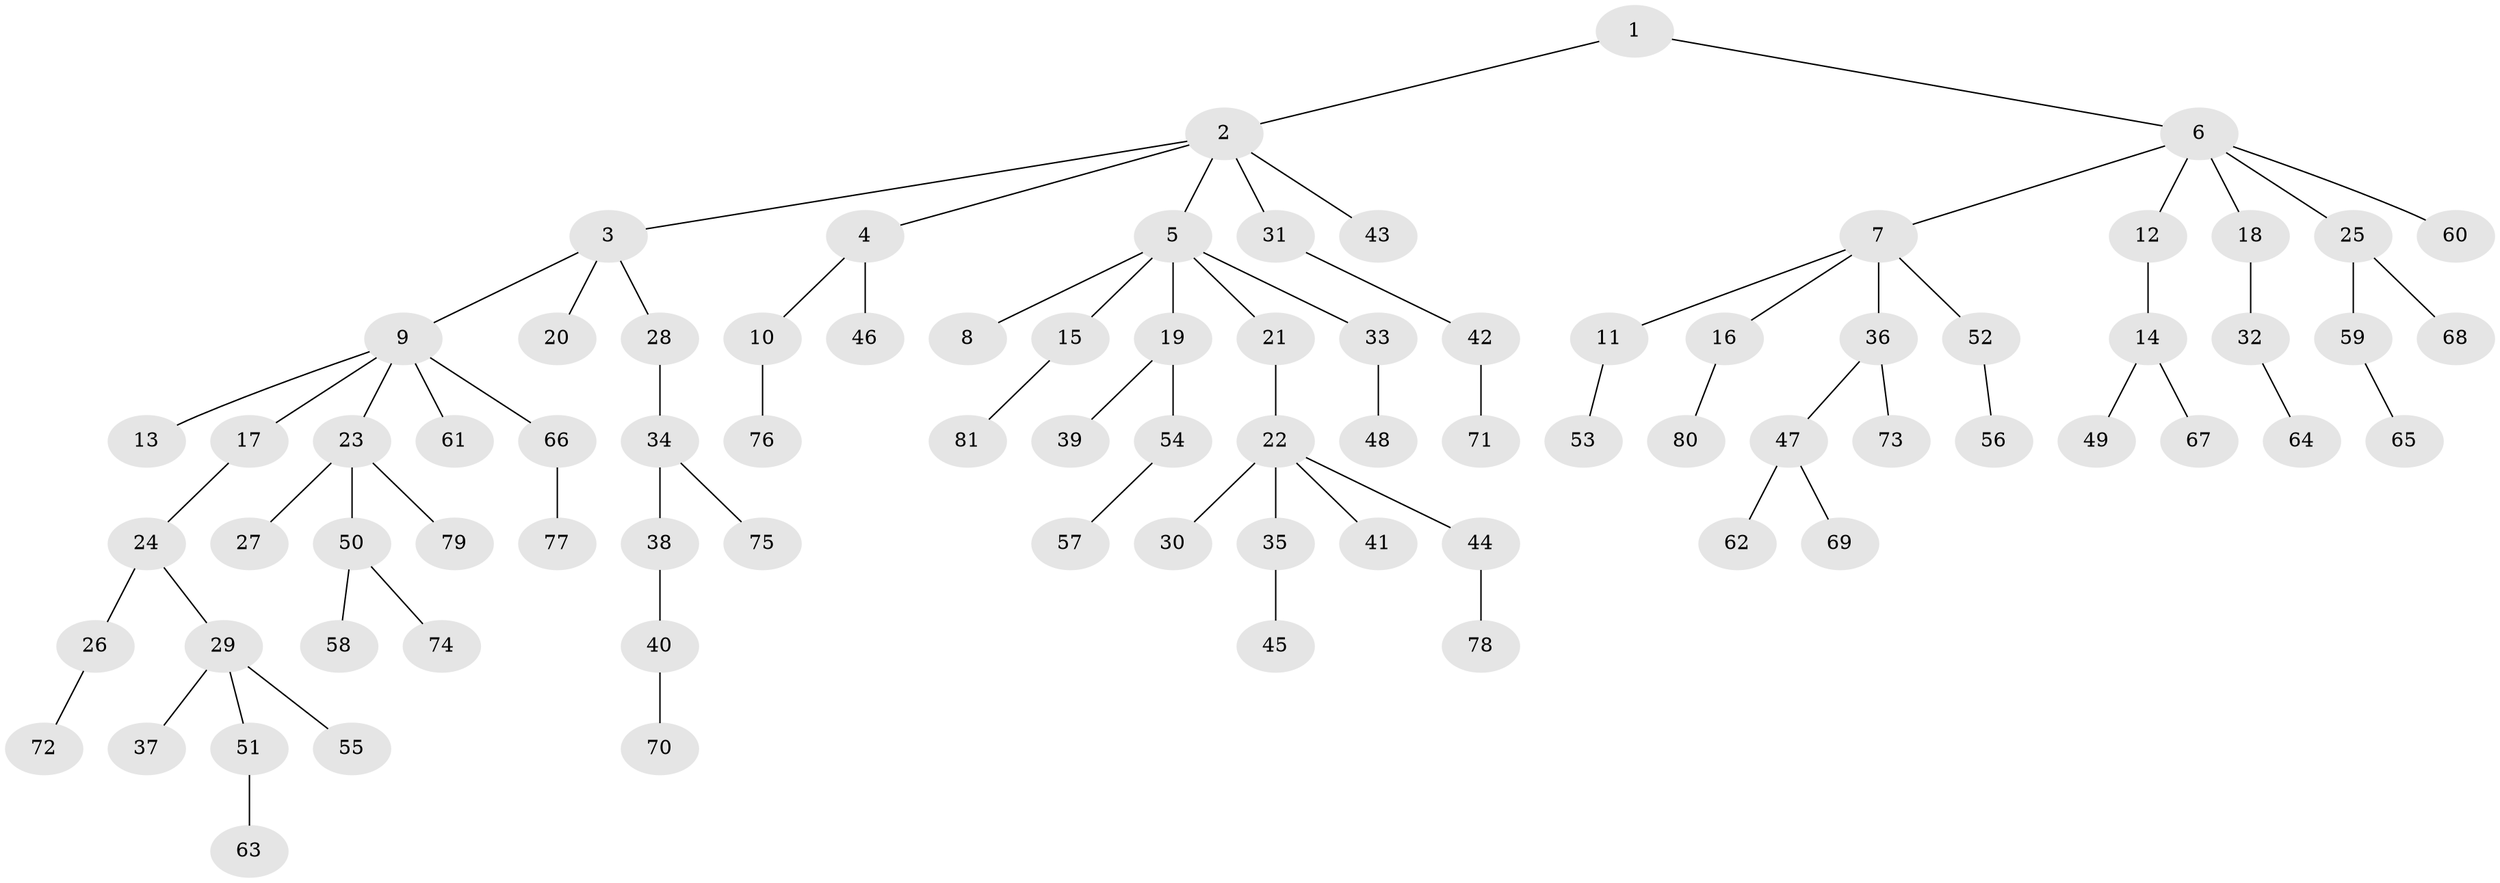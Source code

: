 // coarse degree distribution, {3: 0.12280701754385964, 2: 0.3157894736842105, 5: 0.08771929824561403, 4: 0.017543859649122806, 1: 0.45614035087719296}
// Generated by graph-tools (version 1.1) at 2025/37/03/04/25 23:37:19]
// undirected, 81 vertices, 80 edges
graph export_dot {
  node [color=gray90,style=filled];
  1;
  2;
  3;
  4;
  5;
  6;
  7;
  8;
  9;
  10;
  11;
  12;
  13;
  14;
  15;
  16;
  17;
  18;
  19;
  20;
  21;
  22;
  23;
  24;
  25;
  26;
  27;
  28;
  29;
  30;
  31;
  32;
  33;
  34;
  35;
  36;
  37;
  38;
  39;
  40;
  41;
  42;
  43;
  44;
  45;
  46;
  47;
  48;
  49;
  50;
  51;
  52;
  53;
  54;
  55;
  56;
  57;
  58;
  59;
  60;
  61;
  62;
  63;
  64;
  65;
  66;
  67;
  68;
  69;
  70;
  71;
  72;
  73;
  74;
  75;
  76;
  77;
  78;
  79;
  80;
  81;
  1 -- 2;
  1 -- 6;
  2 -- 3;
  2 -- 4;
  2 -- 5;
  2 -- 31;
  2 -- 43;
  3 -- 9;
  3 -- 20;
  3 -- 28;
  4 -- 10;
  4 -- 46;
  5 -- 8;
  5 -- 15;
  5 -- 19;
  5 -- 21;
  5 -- 33;
  6 -- 7;
  6 -- 12;
  6 -- 18;
  6 -- 25;
  6 -- 60;
  7 -- 11;
  7 -- 16;
  7 -- 36;
  7 -- 52;
  9 -- 13;
  9 -- 17;
  9 -- 23;
  9 -- 61;
  9 -- 66;
  10 -- 76;
  11 -- 53;
  12 -- 14;
  14 -- 49;
  14 -- 67;
  15 -- 81;
  16 -- 80;
  17 -- 24;
  18 -- 32;
  19 -- 39;
  19 -- 54;
  21 -- 22;
  22 -- 30;
  22 -- 35;
  22 -- 41;
  22 -- 44;
  23 -- 27;
  23 -- 50;
  23 -- 79;
  24 -- 26;
  24 -- 29;
  25 -- 59;
  25 -- 68;
  26 -- 72;
  28 -- 34;
  29 -- 37;
  29 -- 51;
  29 -- 55;
  31 -- 42;
  32 -- 64;
  33 -- 48;
  34 -- 38;
  34 -- 75;
  35 -- 45;
  36 -- 47;
  36 -- 73;
  38 -- 40;
  40 -- 70;
  42 -- 71;
  44 -- 78;
  47 -- 62;
  47 -- 69;
  50 -- 58;
  50 -- 74;
  51 -- 63;
  52 -- 56;
  54 -- 57;
  59 -- 65;
  66 -- 77;
}
